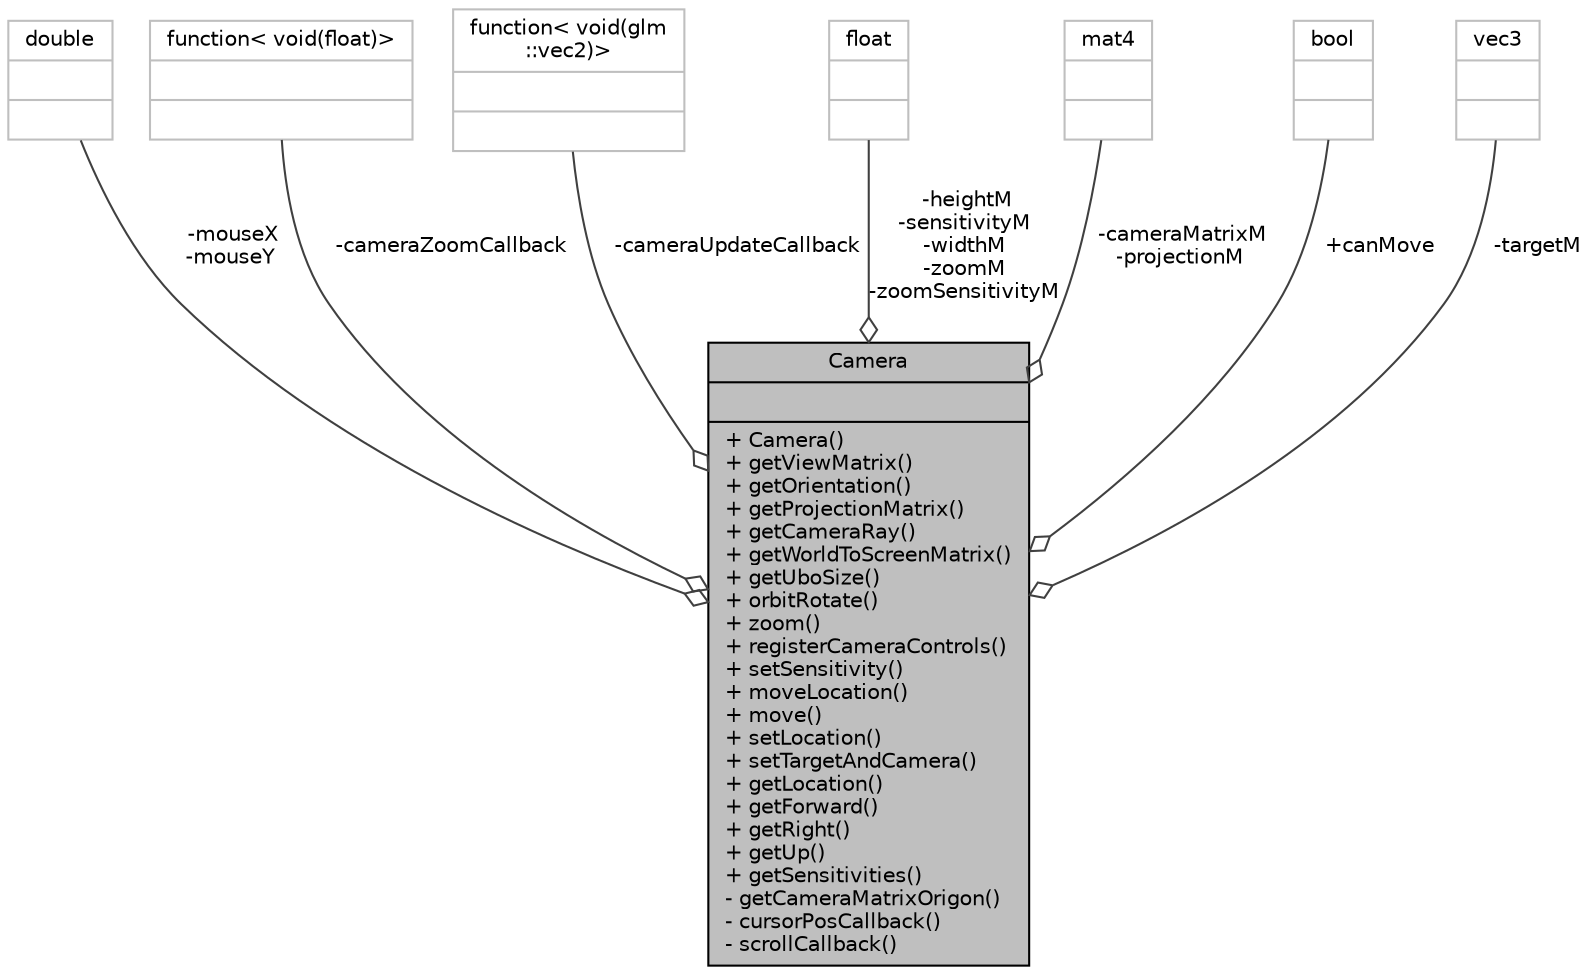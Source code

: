 digraph "Camera"
{
 // LATEX_PDF_SIZE
  edge [fontname="Helvetica",fontsize="10",labelfontname="Helvetica",labelfontsize="10"];
  node [fontname="Helvetica",fontsize="10",shape=record];
  Node1 [label="{Camera\n||+ Camera()\l+ getViewMatrix()\l+ getOrientation()\l+ getProjectionMatrix()\l+ getCameraRay()\l+ getWorldToScreenMatrix()\l+ getUboSize()\l+ orbitRotate()\l+ zoom()\l+ registerCameraControls()\l+ setSensitivity()\l+ moveLocation()\l+ move()\l+ setLocation()\l+ setTargetAndCamera()\l+ getLocation()\l+ getForward()\l+ getRight()\l+ getUp()\l+ getSensitivities()\l- getCameraMatrixOrigon()\l- cursorPosCallback()\l- scrollCallback()\l}",height=0.2,width=0.4,color="black", fillcolor="grey75", style="filled", fontcolor="black",tooltip=" "];
  Node2 -> Node1 [color="grey25",fontsize="10",style="solid",label=" -mouseX\n-mouseY" ,arrowhead="odiamond",fontname="Helvetica"];
  Node2 [label="{double\n||}",height=0.2,width=0.4,color="grey75", fillcolor="white", style="filled",tooltip=" "];
  Node3 -> Node1 [color="grey25",fontsize="10",style="solid",label=" -cameraZoomCallback" ,arrowhead="odiamond",fontname="Helvetica"];
  Node3 [label="{function\< void(float)\>\n||}",height=0.2,width=0.4,color="grey75", fillcolor="white", style="filled",tooltip=" "];
  Node4 -> Node1 [color="grey25",fontsize="10",style="solid",label=" -cameraUpdateCallback" ,arrowhead="odiamond",fontname="Helvetica"];
  Node4 [label="{function\< void(glm\l::vec2)\>\n||}",height=0.2,width=0.4,color="grey75", fillcolor="white", style="filled",tooltip=" "];
  Node5 -> Node1 [color="grey25",fontsize="10",style="solid",label=" -heightM\n-sensitivityM\n-widthM\n-zoomM\n-zoomSensitivityM" ,arrowhead="odiamond",fontname="Helvetica"];
  Node5 [label="{float\n||}",height=0.2,width=0.4,color="grey75", fillcolor="white", style="filled",tooltip=" "];
  Node6 -> Node1 [color="grey25",fontsize="10",style="solid",label=" -cameraMatrixM\n-projectionM" ,arrowhead="odiamond",fontname="Helvetica"];
  Node6 [label="{mat4\n||}",height=0.2,width=0.4,color="grey75", fillcolor="white", style="filled",tooltip=" "];
  Node7 -> Node1 [color="grey25",fontsize="10",style="solid",label=" +canMove" ,arrowhead="odiamond",fontname="Helvetica"];
  Node7 [label="{bool\n||}",height=0.2,width=0.4,color="grey75", fillcolor="white", style="filled",tooltip=" "];
  Node8 -> Node1 [color="grey25",fontsize="10",style="solid",label=" -targetM" ,arrowhead="odiamond",fontname="Helvetica"];
  Node8 [label="{vec3\n||}",height=0.2,width=0.4,color="grey75", fillcolor="white", style="filled",tooltip=" "];
}
